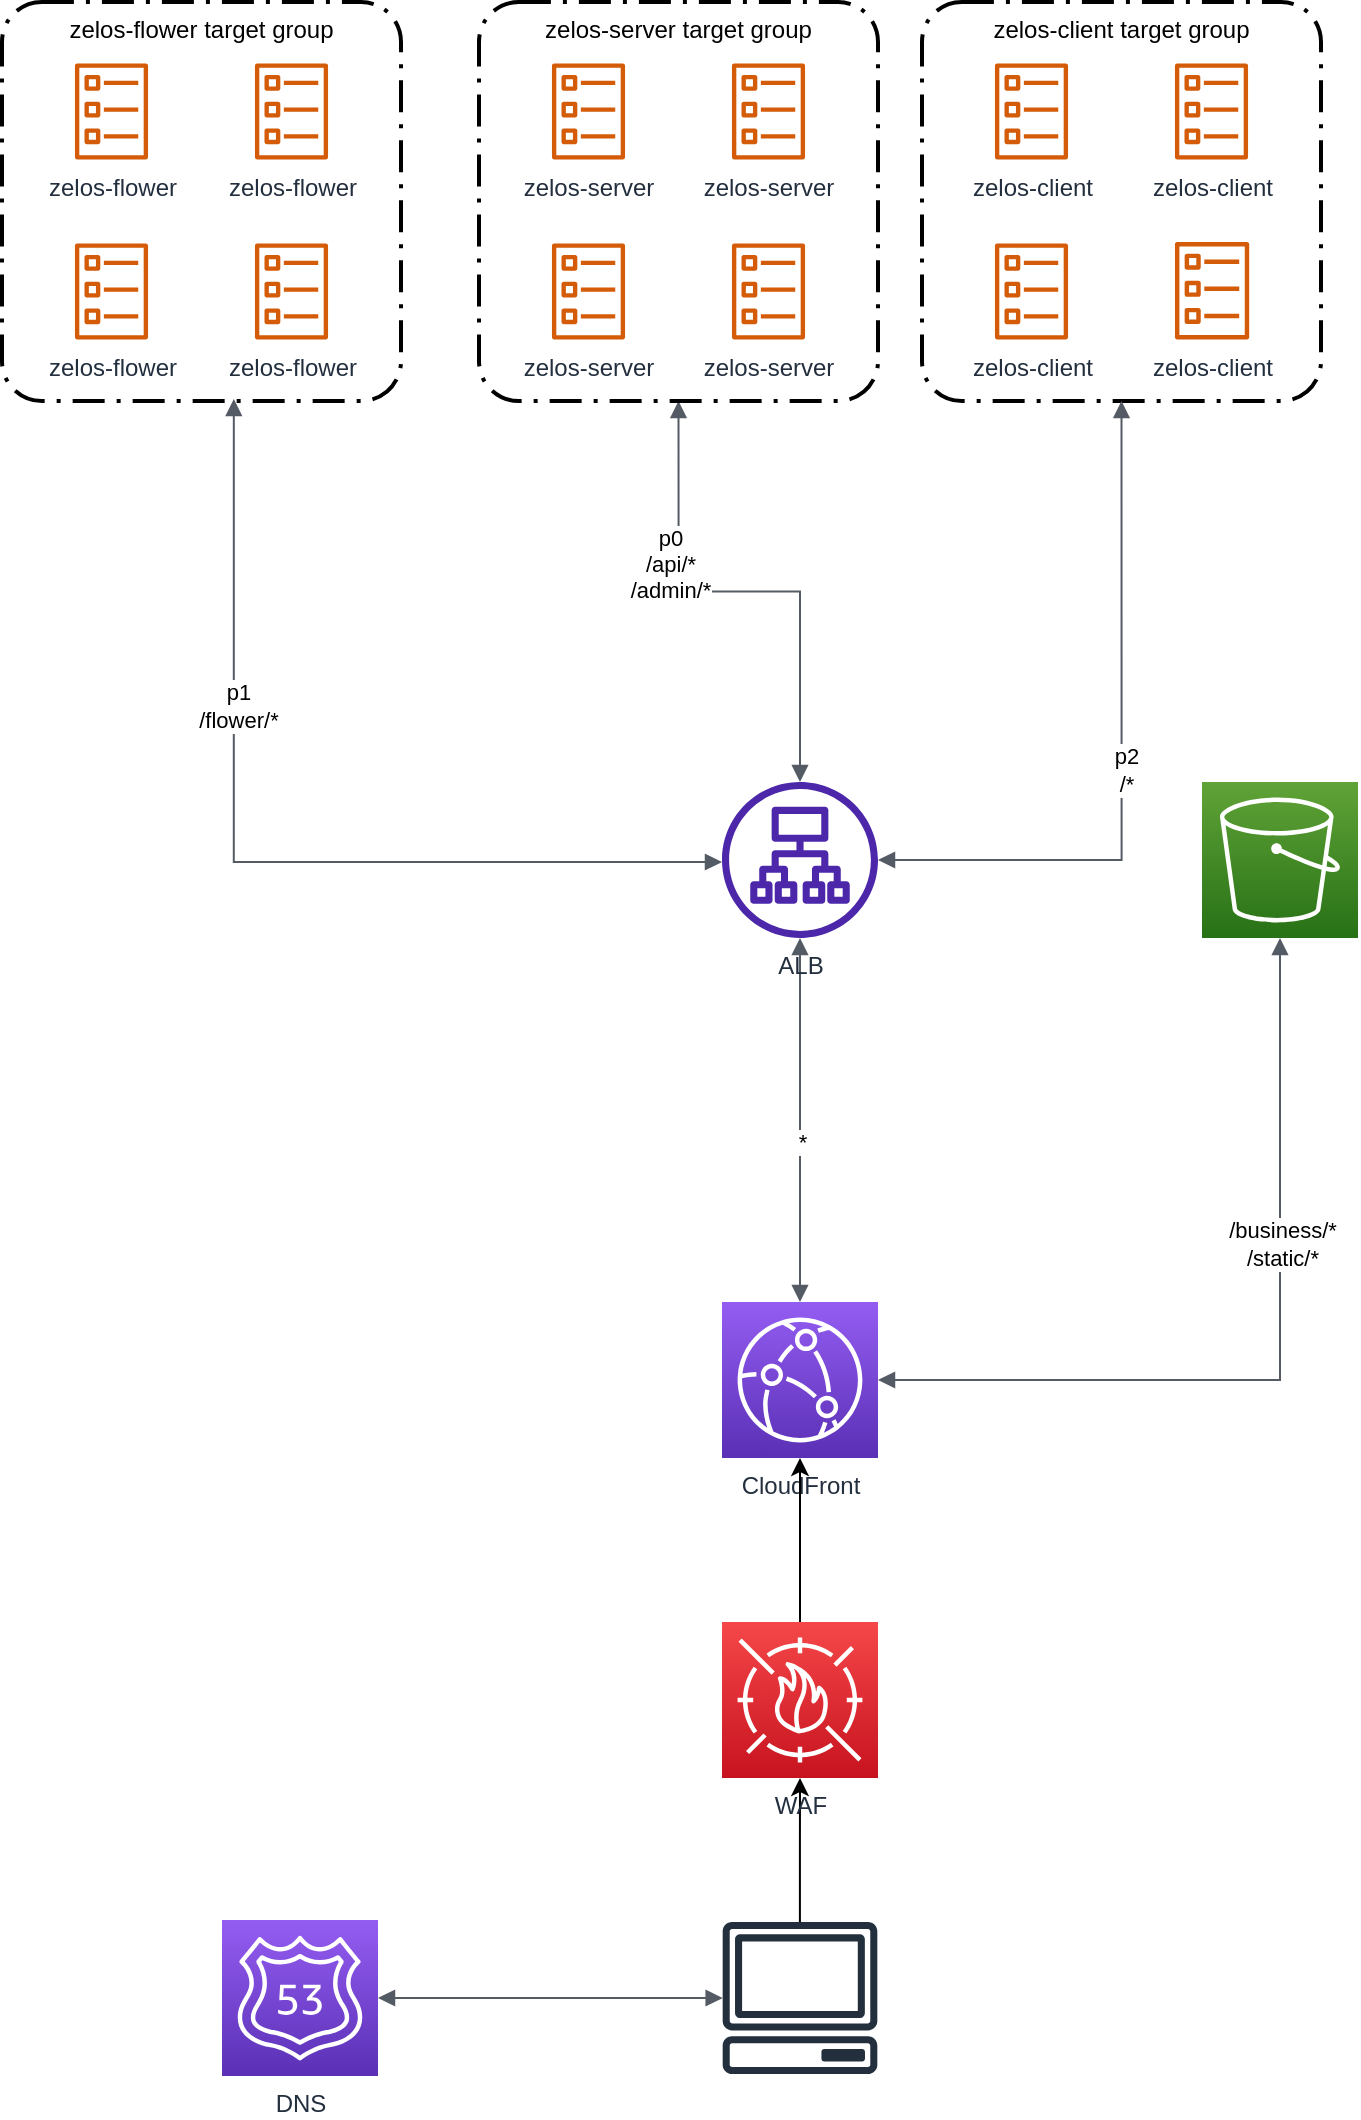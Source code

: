 <mxfile version="20.2.3" type="github">
  <diagram id="dJaCvuqT-7_yOBBMpMTf" name="페이지-1">
    <mxGraphModel dx="2624" dy="982" grid="1" gridSize="10" guides="1" tooltips="1" connect="1" arrows="1" fold="1" page="1" pageScale="1" pageWidth="827" pageHeight="1169" math="0" shadow="0">
      <root>
        <mxCell id="0" />
        <mxCell id="1" parent="0" />
        <mxCell id="wSPPFu7AEnk8W4RW8utJ-8" value="" style="edgeStyle=orthogonalEdgeStyle;rounded=0;orthogonalLoop=1;jettySize=auto;html=1;" edge="1" parent="1" source="prAeV1eEA8YO_nb2PNf6-1" target="wSPPFu7AEnk8W4RW8utJ-5">
          <mxGeometry relative="1" as="geometry" />
        </mxCell>
        <mxCell id="prAeV1eEA8YO_nb2PNf6-1" value="" style="sketch=0;outlineConnect=0;fontColor=#232F3E;gradientColor=none;fillColor=#232F3D;strokeColor=none;dashed=0;verticalLabelPosition=bottom;verticalAlign=top;align=center;html=1;fontSize=12;fontStyle=0;aspect=fixed;pointerEvents=1;shape=mxgraph.aws4.client;" parent="1" vertex="1">
          <mxGeometry x="320" y="1010" width="78" height="76" as="geometry" />
        </mxCell>
        <mxCell id="prAeV1eEA8YO_nb2PNf6-2" value="DNS" style="sketch=0;points=[[0,0,0],[0.25,0,0],[0.5,0,0],[0.75,0,0],[1,0,0],[0,1,0],[0.25,1,0],[0.5,1,0],[0.75,1,0],[1,1,0],[0,0.25,0],[0,0.5,0],[0,0.75,0],[1,0.25,0],[1,0.5,0],[1,0.75,0]];outlineConnect=0;fontColor=#232F3E;gradientColor=#945DF2;gradientDirection=north;fillColor=#5A30B5;strokeColor=#ffffff;dashed=0;verticalLabelPosition=bottom;verticalAlign=top;align=center;html=1;fontSize=12;fontStyle=0;aspect=fixed;shape=mxgraph.aws4.resourceIcon;resIcon=mxgraph.aws4.route_53;" parent="1" vertex="1">
          <mxGeometry x="70" y="1009" width="78" height="78" as="geometry" />
        </mxCell>
        <mxCell id="prAeV1eEA8YO_nb2PNf6-4" value="CloudFront" style="sketch=0;points=[[0,0,0],[0.25,0,0],[0.5,0,0],[0.75,0,0],[1,0,0],[0,1,0],[0.25,1,0],[0.5,1,0],[0.75,1,0],[1,1,0],[0,0.25,0],[0,0.5,0],[0,0.75,0],[1,0.25,0],[1,0.5,0],[1,0.75,0]];outlineConnect=0;fontColor=#232F3E;gradientColor=#945DF2;gradientDirection=north;fillColor=#5A30B5;strokeColor=#ffffff;dashed=0;verticalLabelPosition=bottom;verticalAlign=top;align=center;html=1;fontSize=12;fontStyle=0;aspect=fixed;shape=mxgraph.aws4.resourceIcon;resIcon=mxgraph.aws4.cloudfront;" parent="1" vertex="1">
          <mxGeometry x="320" y="700" width="78" height="78" as="geometry" />
        </mxCell>
        <mxCell id="prAeV1eEA8YO_nb2PNf6-6" value="" style="edgeStyle=orthogonalEdgeStyle;html=1;endArrow=block;elbow=vertical;startArrow=block;startFill=1;endFill=1;strokeColor=#545B64;rounded=0;exitX=1;exitY=0.5;exitDx=0;exitDy=0;exitPerimeter=0;" parent="1" source="prAeV1eEA8YO_nb2PNf6-2" target="prAeV1eEA8YO_nb2PNf6-1" edge="1">
          <mxGeometry width="100" relative="1" as="geometry">
            <mxPoint x="360" y="570" as="sourcePoint" />
            <mxPoint x="310" y="938" as="targetPoint" />
          </mxGeometry>
        </mxCell>
        <mxCell id="prAeV1eEA8YO_nb2PNf6-8" value="" style="edgeStyle=orthogonalEdgeStyle;html=1;endArrow=block;elbow=vertical;startArrow=block;startFill=1;endFill=1;strokeColor=#545B64;rounded=0;entryX=0.5;entryY=0;entryDx=0;entryDy=0;entryPerimeter=0;" parent="1" source="wSPPFu7AEnk8W4RW8utJ-1" target="prAeV1eEA8YO_nb2PNf6-4" edge="1">
          <mxGeometry width="100" relative="1" as="geometry">
            <mxPoint x="359" y="518" as="sourcePoint" />
            <mxPoint x="310" y="682" as="targetPoint" />
          </mxGeometry>
        </mxCell>
        <mxCell id="prAeV1eEA8YO_nb2PNf6-9" value="*" style="edgeLabel;html=1;align=center;verticalAlign=middle;resizable=0;points=[];" parent="prAeV1eEA8YO_nb2PNf6-8" vertex="1" connectable="0">
          <mxGeometry x="0.121" y="1" relative="1" as="geometry">
            <mxPoint as="offset" />
          </mxGeometry>
        </mxCell>
        <mxCell id="wSPPFu7AEnk8W4RW8utJ-1" value="ALB&lt;br&gt;" style="sketch=0;outlineConnect=0;fontColor=#232F3E;gradientColor=none;fillColor=#4D27AA;strokeColor=none;dashed=0;verticalLabelPosition=bottom;verticalAlign=top;align=center;html=1;fontSize=12;fontStyle=0;aspect=fixed;pointerEvents=1;shape=mxgraph.aws4.application_load_balancer;" vertex="1" parent="1">
          <mxGeometry x="320" y="440" width="78" height="78" as="geometry" />
        </mxCell>
        <mxCell id="wSPPFu7AEnk8W4RW8utJ-2" value="" style="sketch=0;points=[[0,0,0],[0.25,0,0],[0.5,0,0],[0.75,0,0],[1,0,0],[0,1,0],[0.25,1,0],[0.5,1,0],[0.75,1,0],[1,1,0],[0,0.25,0],[0,0.5,0],[0,0.75,0],[1,0.25,0],[1,0.5,0],[1,0.75,0]];outlineConnect=0;fontColor=#232F3E;gradientColor=#60A337;gradientDirection=north;fillColor=#277116;strokeColor=#ffffff;dashed=0;verticalLabelPosition=bottom;verticalAlign=top;align=center;html=1;fontSize=12;fontStyle=0;aspect=fixed;shape=mxgraph.aws4.resourceIcon;resIcon=mxgraph.aws4.s3;" vertex="1" parent="1">
          <mxGeometry x="560" y="440" width="78" height="78" as="geometry" />
        </mxCell>
        <mxCell id="wSPPFu7AEnk8W4RW8utJ-3" value="" style="edgeStyle=orthogonalEdgeStyle;html=1;endArrow=block;elbow=vertical;startArrow=block;startFill=1;endFill=1;strokeColor=#545B64;rounded=0;entryX=0.5;entryY=1;entryDx=0;entryDy=0;entryPerimeter=0;exitX=1;exitY=0.5;exitDx=0;exitDy=0;exitPerimeter=0;" edge="1" parent="1" source="prAeV1eEA8YO_nb2PNf6-4" target="wSPPFu7AEnk8W4RW8utJ-2">
          <mxGeometry width="100" relative="1" as="geometry">
            <mxPoint x="360" y="570" as="sourcePoint" />
            <mxPoint x="460" y="570" as="targetPoint" />
          </mxGeometry>
        </mxCell>
        <mxCell id="wSPPFu7AEnk8W4RW8utJ-4" value="/business/*&lt;br&gt;/static/*" style="edgeLabel;html=1;align=center;verticalAlign=middle;resizable=0;points=[];" vertex="1" connectable="0" parent="wSPPFu7AEnk8W4RW8utJ-3">
          <mxGeometry x="0.275" y="-1" relative="1" as="geometry">
            <mxPoint as="offset" />
          </mxGeometry>
        </mxCell>
        <mxCell id="wSPPFu7AEnk8W4RW8utJ-10" value="" style="edgeStyle=orthogonalEdgeStyle;rounded=0;orthogonalLoop=1;jettySize=auto;html=1;" edge="1" parent="1" source="wSPPFu7AEnk8W4RW8utJ-5" target="prAeV1eEA8YO_nb2PNf6-4">
          <mxGeometry relative="1" as="geometry" />
        </mxCell>
        <mxCell id="wSPPFu7AEnk8W4RW8utJ-5" value="WAF&lt;br&gt;" style="sketch=0;points=[[0,0,0],[0.25,0,0],[0.5,0,0],[0.75,0,0],[1,0,0],[0,1,0],[0.25,1,0],[0.5,1,0],[0.75,1,0],[1,1,0],[0,0.25,0],[0,0.5,0],[0,0.75,0],[1,0.25,0],[1,0.5,0],[1,0.75,0]];outlineConnect=0;fontColor=#232F3E;gradientColor=#F54749;gradientDirection=north;fillColor=#C7131F;strokeColor=#ffffff;dashed=0;verticalLabelPosition=bottom;verticalAlign=top;align=center;html=1;fontSize=12;fontStyle=0;aspect=fixed;shape=mxgraph.aws4.resourceIcon;resIcon=mxgraph.aws4.waf;" vertex="1" parent="1">
          <mxGeometry x="320" y="860" width="78" height="78" as="geometry" />
        </mxCell>
        <mxCell id="wSPPFu7AEnk8W4RW8utJ-14" value="" style="edgeStyle=orthogonalEdgeStyle;html=1;endArrow=block;elbow=vertical;startArrow=block;startFill=1;endFill=1;strokeColor=#545B64;rounded=0;entryX=0.5;entryY=1;entryDx=0;entryDy=0;" edge="1" parent="1" source="wSPPFu7AEnk8W4RW8utJ-1" target="wSPPFu7AEnk8W4RW8utJ-12">
          <mxGeometry width="100" relative="1" as="geometry">
            <mxPoint x="300" y="400" as="sourcePoint" />
            <mxPoint x="450" y="360" as="targetPoint" />
          </mxGeometry>
        </mxCell>
        <mxCell id="wSPPFu7AEnk8W4RW8utJ-19" value="p0&lt;br&gt;/api/*&lt;br&gt;/admin/*" style="edgeLabel;html=1;align=center;verticalAlign=middle;resizable=0;points=[];" vertex="1" connectable="0" parent="wSPPFu7AEnk8W4RW8utJ-14">
          <mxGeometry x="0.352" y="5" relative="1" as="geometry">
            <mxPoint as="offset" />
          </mxGeometry>
        </mxCell>
        <mxCell id="wSPPFu7AEnk8W4RW8utJ-20" value="zelos-server target group&#xa;" style="group" vertex="1" connectable="0" parent="1">
          <mxGeometry x="198.5" y="50" width="199.5" height="199.5" as="geometry" />
        </mxCell>
        <mxCell id="wSPPFu7AEnk8W4RW8utJ-12" value="" style="rounded=1;arcSize=10;dashed=1;fillColor=none;gradientColor=none;dashPattern=8 3 1 3;strokeWidth=2;" vertex="1" parent="wSPPFu7AEnk8W4RW8utJ-20">
          <mxGeometry width="199.5" height="199.5" as="geometry" />
        </mxCell>
        <mxCell id="wSPPFu7AEnk8W4RW8utJ-15" value="zelos-server&lt;br&gt;" style="sketch=0;outlineConnect=0;fontColor=#232F3E;gradientColor=none;fillColor=#D45B07;strokeColor=none;dashed=0;verticalLabelPosition=bottom;verticalAlign=top;align=center;html=1;fontSize=12;fontStyle=0;aspect=fixed;pointerEvents=1;shape=mxgraph.aws4.ecs_task;" vertex="1" parent="wSPPFu7AEnk8W4RW8utJ-20">
          <mxGeometry x="36.25" y="30.75" width="37" height="48" as="geometry" />
        </mxCell>
        <mxCell id="wSPPFu7AEnk8W4RW8utJ-16" value="zelos-server&lt;br&gt;" style="sketch=0;outlineConnect=0;fontColor=#232F3E;gradientColor=none;fillColor=#D45B07;strokeColor=none;dashed=0;verticalLabelPosition=bottom;verticalAlign=top;align=center;html=1;fontSize=12;fontStyle=0;aspect=fixed;pointerEvents=1;shape=mxgraph.aws4.ecs_task;" vertex="1" parent="wSPPFu7AEnk8W4RW8utJ-20">
          <mxGeometry x="126.25" y="30.75" width="37" height="48" as="geometry" />
        </mxCell>
        <mxCell id="wSPPFu7AEnk8W4RW8utJ-17" value="zelos-server&lt;br&gt;" style="sketch=0;outlineConnect=0;fontColor=#232F3E;gradientColor=none;fillColor=#D45B07;strokeColor=none;dashed=0;verticalLabelPosition=bottom;verticalAlign=top;align=center;html=1;fontSize=12;fontStyle=0;aspect=fixed;pointerEvents=1;shape=mxgraph.aws4.ecs_task;" vertex="1" parent="wSPPFu7AEnk8W4RW8utJ-20">
          <mxGeometry x="36.25" y="120.75" width="37" height="48" as="geometry" />
        </mxCell>
        <mxCell id="wSPPFu7AEnk8W4RW8utJ-18" value="zelos-server&lt;br&gt;" style="sketch=0;outlineConnect=0;fontColor=#232F3E;gradientColor=none;fillColor=#D45B07;strokeColor=none;dashed=0;verticalLabelPosition=bottom;verticalAlign=top;align=center;html=1;fontSize=12;fontStyle=0;aspect=fixed;pointerEvents=1;shape=mxgraph.aws4.ecs_task;" vertex="1" parent="wSPPFu7AEnk8W4RW8utJ-20">
          <mxGeometry x="126.25" y="120.75" width="37" height="48" as="geometry" />
        </mxCell>
        <mxCell id="wSPPFu7AEnk8W4RW8utJ-21" value="zelos-client target group" style="group" vertex="1" connectable="0" parent="1">
          <mxGeometry x="420" y="50" width="199.5" height="199.5" as="geometry" />
        </mxCell>
        <mxCell id="wSPPFu7AEnk8W4RW8utJ-22" value="" style="rounded=1;arcSize=10;dashed=1;fillColor=none;gradientColor=none;dashPattern=8 3 1 3;strokeWidth=2;" vertex="1" parent="wSPPFu7AEnk8W4RW8utJ-21">
          <mxGeometry width="199.5" height="199.5" as="geometry" />
        </mxCell>
        <mxCell id="wSPPFu7AEnk8W4RW8utJ-23" value="zelos-client" style="sketch=0;outlineConnect=0;fontColor=#232F3E;gradientColor=none;fillColor=#D45B07;strokeColor=none;dashed=0;verticalLabelPosition=bottom;verticalAlign=top;align=center;html=1;fontSize=12;fontStyle=0;aspect=fixed;pointerEvents=1;shape=mxgraph.aws4.ecs_task;" vertex="1" parent="wSPPFu7AEnk8W4RW8utJ-21">
          <mxGeometry x="36.25" y="30.75" width="37" height="48" as="geometry" />
        </mxCell>
        <mxCell id="wSPPFu7AEnk8W4RW8utJ-24" value="zelos-client" style="sketch=0;outlineConnect=0;fontColor=#232F3E;gradientColor=none;fillColor=#D45B07;strokeColor=none;dashed=0;verticalLabelPosition=bottom;verticalAlign=top;align=center;html=1;fontSize=12;fontStyle=0;aspect=fixed;pointerEvents=1;shape=mxgraph.aws4.ecs_task;" vertex="1" parent="wSPPFu7AEnk8W4RW8utJ-21">
          <mxGeometry x="126.25" y="30.75" width="37" height="48" as="geometry" />
        </mxCell>
        <mxCell id="wSPPFu7AEnk8W4RW8utJ-25" value="zelos-client" style="sketch=0;outlineConnect=0;fontColor=#232F3E;gradientColor=none;fillColor=#D45B07;strokeColor=none;dashed=0;verticalLabelPosition=bottom;verticalAlign=top;align=center;html=1;fontSize=12;fontStyle=0;aspect=fixed;pointerEvents=1;shape=mxgraph.aws4.ecs_task;" vertex="1" parent="wSPPFu7AEnk8W4RW8utJ-21">
          <mxGeometry x="36.25" y="120.75" width="37" height="48" as="geometry" />
        </mxCell>
        <mxCell id="wSPPFu7AEnk8W4RW8utJ-26" value="zelos-client" style="sketch=0;outlineConnect=0;fontColor=#232F3E;gradientColor=none;fillColor=#D45B07;strokeColor=none;dashed=0;verticalLabelPosition=bottom;verticalAlign=top;align=center;html=1;fontSize=12;fontStyle=0;aspect=fixed;pointerEvents=1;shape=mxgraph.aws4.ecs_task;" vertex="1" parent="wSPPFu7AEnk8W4RW8utJ-21">
          <mxGeometry x="126.25" y="120" width="37.58" height="48.75" as="geometry" />
        </mxCell>
        <mxCell id="wSPPFu7AEnk8W4RW8utJ-29" value="" style="edgeStyle=orthogonalEdgeStyle;html=1;endArrow=block;elbow=vertical;startArrow=block;startFill=1;endFill=1;strokeColor=#545B64;rounded=0;entryX=0.5;entryY=1;entryDx=0;entryDy=0;" edge="1" parent="1" source="wSPPFu7AEnk8W4RW8utJ-1" target="wSPPFu7AEnk8W4RW8utJ-22">
          <mxGeometry width="100" relative="1" as="geometry">
            <mxPoint x="360" y="390" as="sourcePoint" />
            <mxPoint x="460" y="390" as="targetPoint" />
          </mxGeometry>
        </mxCell>
        <mxCell id="wSPPFu7AEnk8W4RW8utJ-30" value="p2&lt;br&gt;/*" style="edgeLabel;html=1;align=center;verticalAlign=middle;resizable=0;points=[];" vertex="1" connectable="0" parent="wSPPFu7AEnk8W4RW8utJ-29">
          <mxGeometry x="-0.047" y="-2" relative="1" as="geometry">
            <mxPoint as="offset" />
          </mxGeometry>
        </mxCell>
        <mxCell id="wSPPFu7AEnk8W4RW8utJ-31" value="zelos-flower target group&#xa;" style="group" vertex="1" connectable="0" parent="1">
          <mxGeometry x="-40" y="50" width="199.5" height="199.5" as="geometry" />
        </mxCell>
        <mxCell id="wSPPFu7AEnk8W4RW8utJ-32" value="" style="rounded=1;arcSize=10;dashed=1;fillColor=none;gradientColor=none;dashPattern=8 3 1 3;strokeWidth=2;" vertex="1" parent="wSPPFu7AEnk8W4RW8utJ-31">
          <mxGeometry width="199.5" height="199.5" as="geometry" />
        </mxCell>
        <mxCell id="wSPPFu7AEnk8W4RW8utJ-33" value="zelos-flower" style="sketch=0;outlineConnect=0;fontColor=#232F3E;gradientColor=none;fillColor=#D45B07;strokeColor=none;dashed=0;verticalLabelPosition=bottom;verticalAlign=top;align=center;html=1;fontSize=12;fontStyle=0;aspect=fixed;pointerEvents=1;shape=mxgraph.aws4.ecs_task;" vertex="1" parent="wSPPFu7AEnk8W4RW8utJ-31">
          <mxGeometry x="36.25" y="30.75" width="37" height="48" as="geometry" />
        </mxCell>
        <mxCell id="wSPPFu7AEnk8W4RW8utJ-34" value="zelos-flower" style="sketch=0;outlineConnect=0;fontColor=#232F3E;gradientColor=none;fillColor=#D45B07;strokeColor=none;dashed=0;verticalLabelPosition=bottom;verticalAlign=top;align=center;html=1;fontSize=12;fontStyle=0;aspect=fixed;pointerEvents=1;shape=mxgraph.aws4.ecs_task;" vertex="1" parent="wSPPFu7AEnk8W4RW8utJ-31">
          <mxGeometry x="126.25" y="30.75" width="37" height="48" as="geometry" />
        </mxCell>
        <mxCell id="wSPPFu7AEnk8W4RW8utJ-35" value="zelos-flower" style="sketch=0;outlineConnect=0;fontColor=#232F3E;gradientColor=none;fillColor=#D45B07;strokeColor=none;dashed=0;verticalLabelPosition=bottom;verticalAlign=top;align=center;html=1;fontSize=12;fontStyle=0;aspect=fixed;pointerEvents=1;shape=mxgraph.aws4.ecs_task;" vertex="1" parent="wSPPFu7AEnk8W4RW8utJ-31">
          <mxGeometry x="36.25" y="120.75" width="37" height="48" as="geometry" />
        </mxCell>
        <mxCell id="wSPPFu7AEnk8W4RW8utJ-36" value="zelos-flower" style="sketch=0;outlineConnect=0;fontColor=#232F3E;gradientColor=none;fillColor=#D45B07;strokeColor=none;dashed=0;verticalLabelPosition=bottom;verticalAlign=top;align=center;html=1;fontSize=12;fontStyle=0;aspect=fixed;pointerEvents=1;shape=mxgraph.aws4.ecs_task;" vertex="1" parent="wSPPFu7AEnk8W4RW8utJ-31">
          <mxGeometry x="126.25" y="120.75" width="37" height="48" as="geometry" />
        </mxCell>
        <mxCell id="wSPPFu7AEnk8W4RW8utJ-38" value="" style="edgeStyle=orthogonalEdgeStyle;html=1;endArrow=block;elbow=vertical;startArrow=block;startFill=1;endFill=1;strokeColor=#545B64;rounded=0;exitX=0.581;exitY=0.995;exitDx=0;exitDy=0;exitPerimeter=0;" edge="1" parent="1" source="wSPPFu7AEnk8W4RW8utJ-32" target="wSPPFu7AEnk8W4RW8utJ-1">
          <mxGeometry width="100" relative="1" as="geometry">
            <mxPoint x="40" y="370" as="sourcePoint" />
            <mxPoint x="140" y="370" as="targetPoint" />
            <Array as="points">
              <mxPoint x="76" y="480" />
            </Array>
          </mxGeometry>
        </mxCell>
        <mxCell id="wSPPFu7AEnk8W4RW8utJ-39" value="p1&lt;br&gt;/flower/*" style="edgeLabel;html=1;align=center;verticalAlign=middle;resizable=0;points=[];" vertex="1" connectable="0" parent="wSPPFu7AEnk8W4RW8utJ-38">
          <mxGeometry x="-0.357" y="2" relative="1" as="geometry">
            <mxPoint as="offset" />
          </mxGeometry>
        </mxCell>
      </root>
    </mxGraphModel>
  </diagram>
</mxfile>
